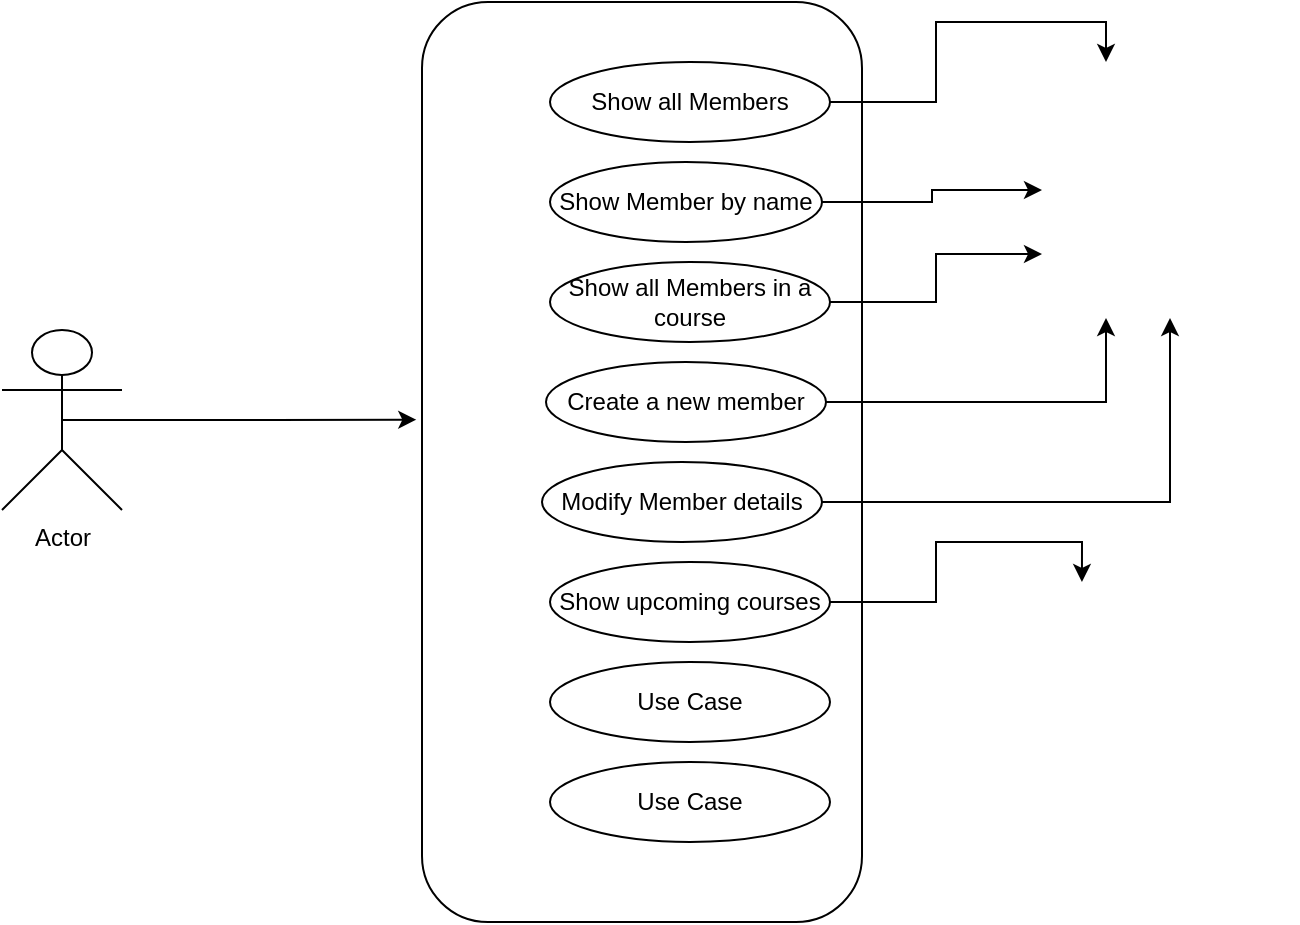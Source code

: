 <mxfile version="12.9.6" type="device"><diagram id="bWGhAxXR2tSafW_DMhWv" name="Page-1"><mxGraphModel dx="1382" dy="722" grid="1" gridSize="10" guides="1" tooltips="1" connect="1" arrows="1" fold="1" page="1" pageScale="1" pageWidth="827" pageHeight="1169" math="0" shadow="0"><root><mxCell id="0"/><mxCell id="1" parent="0"/><mxCell id="ttm4atP_wkCJPN5uxEXW-3" value="" style="rounded=1;whiteSpace=wrap;html=1;" parent="1" vertex="1"><mxGeometry x="280" y="70" width="220" height="460" as="geometry"/></mxCell><mxCell id="ttm4atP_wkCJPN5uxEXW-47" style="edgeStyle=orthogonalEdgeStyle;rounded=0;orthogonalLoop=1;jettySize=auto;html=1;exitX=0.5;exitY=0.5;exitDx=0;exitDy=0;exitPerimeter=0;entryX=-0.013;entryY=0.454;entryDx=0;entryDy=0;entryPerimeter=0;" parent="1" source="ttm4atP_wkCJPN5uxEXW-4" target="ttm4atP_wkCJPN5uxEXW-3" edge="1"><mxGeometry relative="1" as="geometry"/></mxCell><mxCell id="ttm4atP_wkCJPN5uxEXW-4" value="Actor" style="shape=umlActor;verticalLabelPosition=bottom;labelBackgroundColor=#ffffff;verticalAlign=top;html=1;" parent="1" vertex="1"><mxGeometry x="70" y="234" width="60" height="90" as="geometry"/></mxCell><mxCell id="ttm4atP_wkCJPN5uxEXW-44" style="edgeStyle=orthogonalEdgeStyle;rounded=0;orthogonalLoop=1;jettySize=auto;html=1;exitX=1;exitY=0.5;exitDx=0;exitDy=0;entryX=0.156;entryY=0;entryDx=0;entryDy=0;entryPerimeter=0;" parent="1" source="ttm4atP_wkCJPN5uxEXW-13" target="ttm4atP_wkCJPN5uxEXW-21" edge="1"><mxGeometry relative="1" as="geometry"/></mxCell><mxCell id="ttm4atP_wkCJPN5uxEXW-13" value="Show upcoming courses&lt;br&gt;" style="ellipse;whiteSpace=wrap;html=1;" parent="1" vertex="1"><mxGeometry x="344" y="350" width="140" height="40" as="geometry"/></mxCell><mxCell id="ttm4atP_wkCJPN5uxEXW-45" style="edgeStyle=orthogonalEdgeStyle;rounded=0;orthogonalLoop=1;jettySize=auto;html=1;exitX=1;exitY=0.5;exitDx=0;exitDy=0;entryX=0.25;entryY=1;entryDx=0;entryDy=0;" parent="1" source="ttm4atP_wkCJPN5uxEXW-14" target="ttm4atP_wkCJPN5uxEXW-34" edge="1"><mxGeometry relative="1" as="geometry"/></mxCell><mxCell id="ttm4atP_wkCJPN5uxEXW-14" value="Create a new member&lt;br&gt;" style="ellipse;whiteSpace=wrap;html=1;" parent="1" vertex="1"><mxGeometry x="342" y="250" width="140" height="40" as="geometry"/></mxCell><mxCell id="ttm4atP_wkCJPN5uxEXW-46" style="edgeStyle=orthogonalEdgeStyle;rounded=0;orthogonalLoop=1;jettySize=auto;html=1;exitX=1;exitY=0.5;exitDx=0;exitDy=0;" parent="1" source="ttm4atP_wkCJPN5uxEXW-15" target="ttm4atP_wkCJPN5uxEXW-34" edge="1"><mxGeometry relative="1" as="geometry"/></mxCell><mxCell id="ttm4atP_wkCJPN5uxEXW-15" value="Modify Member details" style="ellipse;whiteSpace=wrap;html=1;" parent="1" vertex="1"><mxGeometry x="340" y="300" width="140" height="40" as="geometry"/></mxCell><mxCell id="ttm4atP_wkCJPN5uxEXW-16" value="Use Case" style="ellipse;whiteSpace=wrap;html=1;" parent="1" vertex="1"><mxGeometry x="344" y="400" width="140" height="40" as="geometry"/></mxCell><mxCell id="ttm4atP_wkCJPN5uxEXW-43" style="edgeStyle=orthogonalEdgeStyle;rounded=0;orthogonalLoop=1;jettySize=auto;html=1;exitX=1;exitY=0.5;exitDx=0;exitDy=0;entryX=0;entryY=0.75;entryDx=0;entryDy=0;" parent="1" source="ttm4atP_wkCJPN5uxEXW-17" target="ttm4atP_wkCJPN5uxEXW-34" edge="1"><mxGeometry relative="1" as="geometry"/></mxCell><mxCell id="ttm4atP_wkCJPN5uxEXW-17" value="Show all Members in a course" style="ellipse;whiteSpace=wrap;html=1;" parent="1" vertex="1"><mxGeometry x="344" y="200" width="140" height="40" as="geometry"/></mxCell><mxCell id="ttm4atP_wkCJPN5uxEXW-41" style="edgeStyle=orthogonalEdgeStyle;rounded=0;orthogonalLoop=1;jettySize=auto;html=1;exitX=1;exitY=0.5;exitDx=0;exitDy=0;entryX=0;entryY=0.5;entryDx=0;entryDy=0;" parent="1" source="ttm4atP_wkCJPN5uxEXW-18" target="ttm4atP_wkCJPN5uxEXW-34" edge="1"><mxGeometry relative="1" as="geometry"/></mxCell><mxCell id="ttm4atP_wkCJPN5uxEXW-18" value="Show Member by name" style="ellipse;whiteSpace=wrap;html=1;" parent="1" vertex="1"><mxGeometry x="344" y="150" width="136" height="40" as="geometry"/></mxCell><mxCell id="ttm4atP_wkCJPN5uxEXW-38" style="edgeStyle=orthogonalEdgeStyle;rounded=0;orthogonalLoop=1;jettySize=auto;html=1;exitX=1;exitY=0.5;exitDx=0;exitDy=0;entryX=0.25;entryY=0;entryDx=0;entryDy=0;" parent="1" source="ttm4atP_wkCJPN5uxEXW-19" target="ttm4atP_wkCJPN5uxEXW-34" edge="1"><mxGeometry relative="1" as="geometry"/></mxCell><mxCell id="ttm4atP_wkCJPN5uxEXW-19" value="Show all Members" style="ellipse;whiteSpace=wrap;html=1;" parent="1" vertex="1"><mxGeometry x="344" y="100" width="140" height="40" as="geometry"/></mxCell><mxCell id="ttm4atP_wkCJPN5uxEXW-20" value="Use Case" style="ellipse;whiteSpace=wrap;html=1;" parent="1" vertex="1"><mxGeometry x="344" y="450" width="140" height="40" as="geometry"/></mxCell><mxCell id="ttm4atP_wkCJPN5uxEXW-21" value="" style="shape=image;html=1;verticalAlign=top;verticalLabelPosition=bottom;labelBackgroundColor=#ffffff;imageAspect=0;aspect=fixed;image=https://cdn3.iconfinder.com/data/icons/fitness-24/512/16-128.png" parent="1" vertex="1"><mxGeometry x="590" y="360" width="128" height="128" as="geometry"/></mxCell><mxCell id="ttm4atP_wkCJPN5uxEXW-34" value="" style="shape=image;html=1;verticalAlign=top;verticalLabelPosition=bottom;labelBackgroundColor=#ffffff;imageAspect=0;aspect=fixed;image=https://cdn0.iconfinder.com/data/icons/iconoteka-stroke/24/iconoteka_membership_card_b_s-128.png" parent="1" vertex="1"><mxGeometry x="590" y="100" width="128" height="128" as="geometry"/></mxCell></root></mxGraphModel></diagram></mxfile>